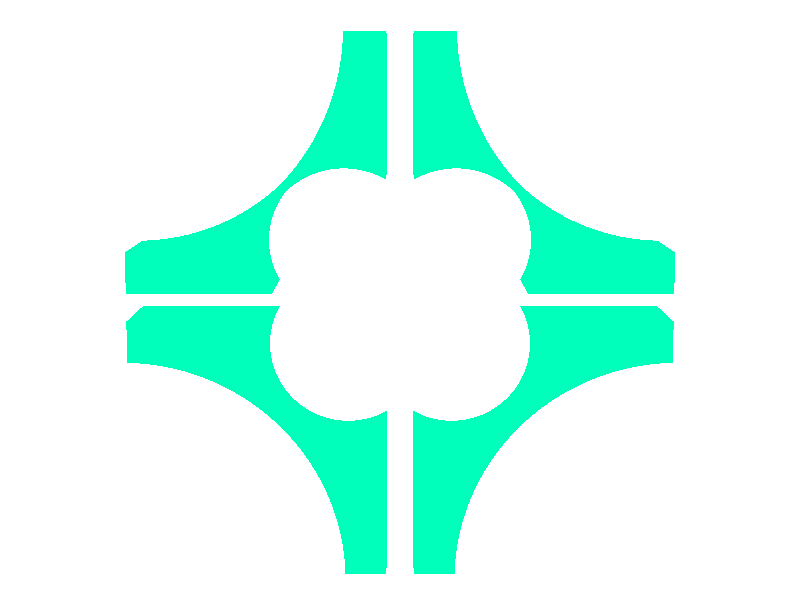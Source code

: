 #include "colors.inc"  
#include "shapes.inc"  
#include "shapes2.inc"  
#include "textures.inc"
#include "stones.inc"

/***************************************************************************/

#declare GlassWing = texture
   {
// for debug only 
    pigment {SpringGreen}
    finish  {Metal}

//   pigment {color red 0.8 green 1 blue 0.55 filter 0.85}
//   finish 
//      {
//      ambient 0.3
//      diffuse 0.1
//      specular 0.8
//      reflection 0.15
//      refraction 0.9
//      ior 1.45
//      roughness 0.0003
//      phong 1 phong_size 400
//      }
   }

declare wing = difference
   {
   box {<0, 0, -.1> <7/8, 7/8, .1> translate <7/64, 7/64, 0>}
   cylinder {<1/4, 1/4, -1> <1/4, 1/4, 2> 4.5/16}
   cylinder {<1, 1, -1> <1, 1, 2> 3/4}
   texture  {GlassWing}
   }

declare tear = union
   {
   sphere {<5/32, 5/32, 0> 5/32}
   cone {<0,0,0>, 0  <5/64, 5/64, 0>, .1105}
   texture
      {
      pigment {White}
      finish  {Metal ambient 0.2}
      }
   translate <1/8, 1/8, 0>
   }


declare corner = union
   {
   object {wing }
   object {tear}
//   translate <-1/32, -1/32, 0>
   translate <-1/16, -1/16, 0>
   }

declare CloverLogo = union
   {
   object {corner rotate <0, 0, 0>}
   object {corner rotate <0, 0, 90>}
   object {corner rotate <0, 0, -90>}
   object {corner rotate <0, 0, 180>}
   scale  <1, 1, 2>
   }


camera 
   {
   location  <0.0,  .8, -6>
   direction <0.0, 0.0, 2.9>
   up        <0.0, 1.0, 0>
   right     <4/3, 0.0, 0>
   look_at   <0,   0,   0>
   }


light_source { <1, 5, -50.0> colour White }
light_source { <50, 80, -20.0> colour White }
light_source { <-50, 15, -10.0> colour White }


sphere
   {
   <0, 0, 0> 1000
   texture
      {
      finish  {ambient 1 diffuse 0}
      pigment {color White}
      }
   }

object
   {
   CloverLogo
   rotate <0, clock * 180, 0>
   }

